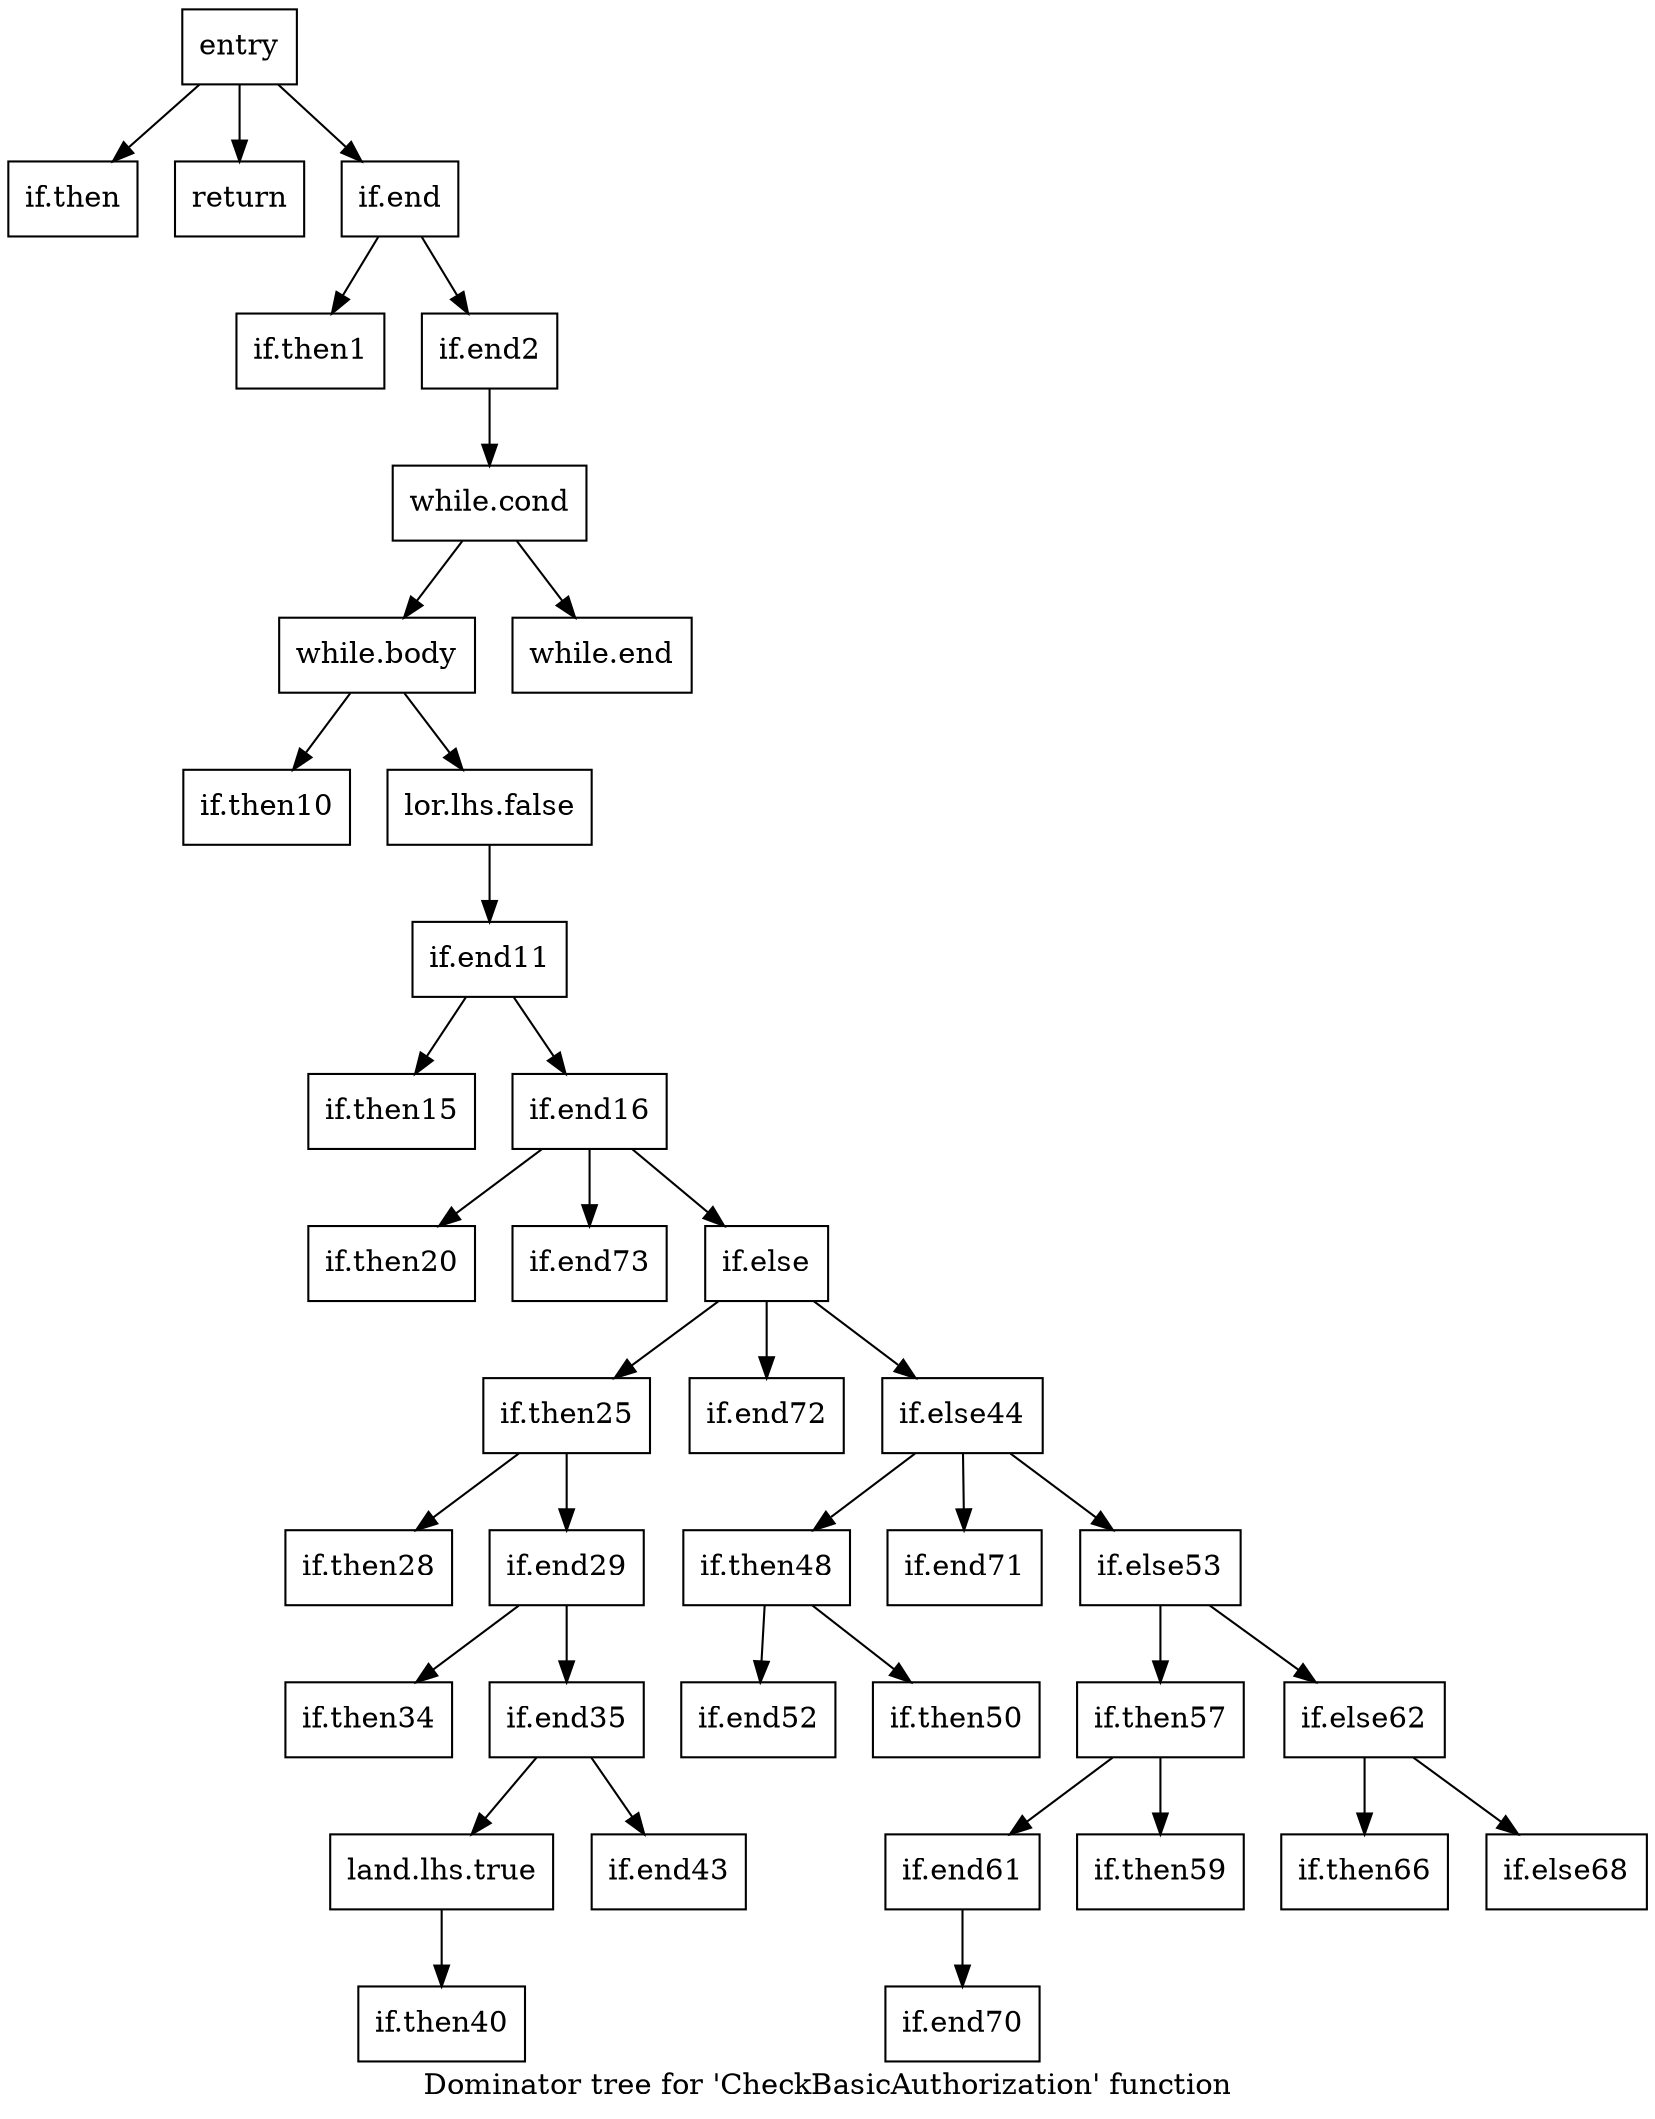 digraph "Dominator tree for 'CheckBasicAuthorization' function" {
	label="Dominator tree for 'CheckBasicAuthorization' function";

	Node0xe2eab0 [shape=record,label="{entry}"];
	Node0xe2eab0 -> Node0xeae530;
	Node0xe2eab0 -> Node0xec2080;
	Node0xe2eab0 -> Node0xe63070;
	Node0xeae530 [shape=record,label="{if.then}"];
	Node0xec2080 [shape=record,label="{return}"];
	Node0xe63070 [shape=record,label="{if.end}"];
	Node0xe63070 -> Node0xe6b350;
	Node0xe63070 -> Node0xece270;
	Node0xe6b350 [shape=record,label="{if.then1}"];
	Node0xece270 [shape=record,label="{if.end2}"];
	Node0xece270 -> Node0xe620d0;
	Node0xe620d0 [shape=record,label="{while.cond}"];
	Node0xe620d0 -> Node0xe33af0;
	Node0xe620d0 -> Node0xe04310;
	Node0xe33af0 [shape=record,label="{while.body}"];
	Node0xe33af0 -> Node0xe5ddf0;
	Node0xe33af0 -> Node0xe806f0;
	Node0xe5ddf0 [shape=record,label="{if.then10}"];
	Node0xe806f0 [shape=record,label="{lor.lhs.false}"];
	Node0xe806f0 -> Node0xe333b0;
	Node0xe333b0 [shape=record,label="{if.end11}"];
	Node0xe333b0 -> Node0xe894e0;
	Node0xe333b0 -> Node0xee7a70;
	Node0xe894e0 [shape=record,label="{if.then15}"];
	Node0xee7a70 [shape=record,label="{if.end16}"];
	Node0xee7a70 -> Node0xeb5ca0;
	Node0xee7a70 -> Node0xec0020;
	Node0xee7a70 -> Node0xe51410;
	Node0xeb5ca0 [shape=record,label="{if.then20}"];
	Node0xec0020 [shape=record,label="{if.end73}"];
	Node0xe51410 [shape=record,label="{if.else}"];
	Node0xe51410 -> Node0xeae7e0;
	Node0xe51410 -> Node0xec5ca0;
	Node0xe51410 -> Node0xed6260;
	Node0xeae7e0 [shape=record,label="{if.then25}"];
	Node0xeae7e0 -> Node0xe6e610;
	Node0xeae7e0 -> Node0xe5c6e0;
	Node0xe6e610 [shape=record,label="{if.then28}"];
	Node0xe5c6e0 [shape=record,label="{if.end29}"];
	Node0xe5c6e0 -> Node0xeaa3f0;
	Node0xe5c6e0 -> Node0xe86da0;
	Node0xeaa3f0 [shape=record,label="{if.then34}"];
	Node0xe86da0 [shape=record,label="{if.end35}"];
	Node0xe86da0 -> Node0xe1c5c0;
	Node0xe86da0 -> Node0xe10b40;
	Node0xe1c5c0 [shape=record,label="{land.lhs.true}"];
	Node0xe1c5c0 -> Node0xec7ef0;
	Node0xec7ef0 [shape=record,label="{if.then40}"];
	Node0xe10b40 [shape=record,label="{if.end43}"];
	Node0xec5ca0 [shape=record,label="{if.end72}"];
	Node0xed6260 [shape=record,label="{if.else44}"];
	Node0xed6260 -> Node0xe484c0;
	Node0xed6260 -> Node0xe0db20;
	Node0xed6260 -> Node0xe0ac60;
	Node0xe484c0 [shape=record,label="{if.then48}"];
	Node0xe484c0 -> Node0xe89610;
	Node0xe484c0 -> Node0xeb0b90;
	Node0xe89610 [shape=record,label="{if.end52}"];
	Node0xeb0b90 [shape=record,label="{if.then50}"];
	Node0xe0db20 [shape=record,label="{if.end71}"];
	Node0xe0ac60 [shape=record,label="{if.else53}"];
	Node0xe0ac60 -> Node0xeb6680;
	Node0xe0ac60 -> Node0xeb36c0;
	Node0xeb6680 [shape=record,label="{if.then57}"];
	Node0xeb6680 -> Node0xeb4260;
	Node0xeb6680 -> Node0xe42720;
	Node0xeb4260 [shape=record,label="{if.end61}"];
	Node0xeb4260 -> Node0xede760;
	Node0xede760 [shape=record,label="{if.end70}"];
	Node0xe42720 [shape=record,label="{if.then59}"];
	Node0xeb36c0 [shape=record,label="{if.else62}"];
	Node0xeb36c0 -> Node0xe90750;
	Node0xeb36c0 -> Node0xe57250;
	Node0xe90750 [shape=record,label="{if.then66}"];
	Node0xe57250 [shape=record,label="{if.else68}"];
	Node0xe04310 [shape=record,label="{while.end}"];
}
